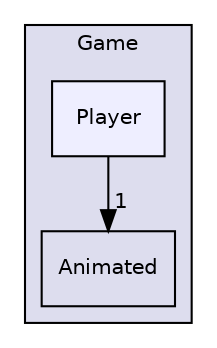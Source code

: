 digraph "Documents/GitHub/B-YEP-400-LYN-4-1-indiestudio-lucas.guichard/Game/Player" {
  compound=true
  node [ fontsize="10", fontname="Helvetica"];
  edge [ labelfontsize="10", labelfontname="Helvetica"];
  subgraph clusterdir_d0737b511e4d76754616ba34f4af7dff {
    graph [ bgcolor="#ddddee", pencolor="black", label="Game" fontname="Helvetica", fontsize="10", URL="dir_d0737b511e4d76754616ba34f4af7dff.html"]
  dir_505af60fe3bff4a2c0775c77a8d756db [shape=box label="Animated" URL="dir_505af60fe3bff4a2c0775c77a8d756db.html"];
  dir_e53576c873d71856046d12927cb9f65a [shape=box, label="Player", style="filled", fillcolor="#eeeeff", pencolor="black", URL="dir_e53576c873d71856046d12927cb9f65a.html"];
  }
  dir_e53576c873d71856046d12927cb9f65a->dir_505af60fe3bff4a2c0775c77a8d756db [headlabel="1", labeldistance=1.5 headhref="dir_000022_000009.html"];
}
